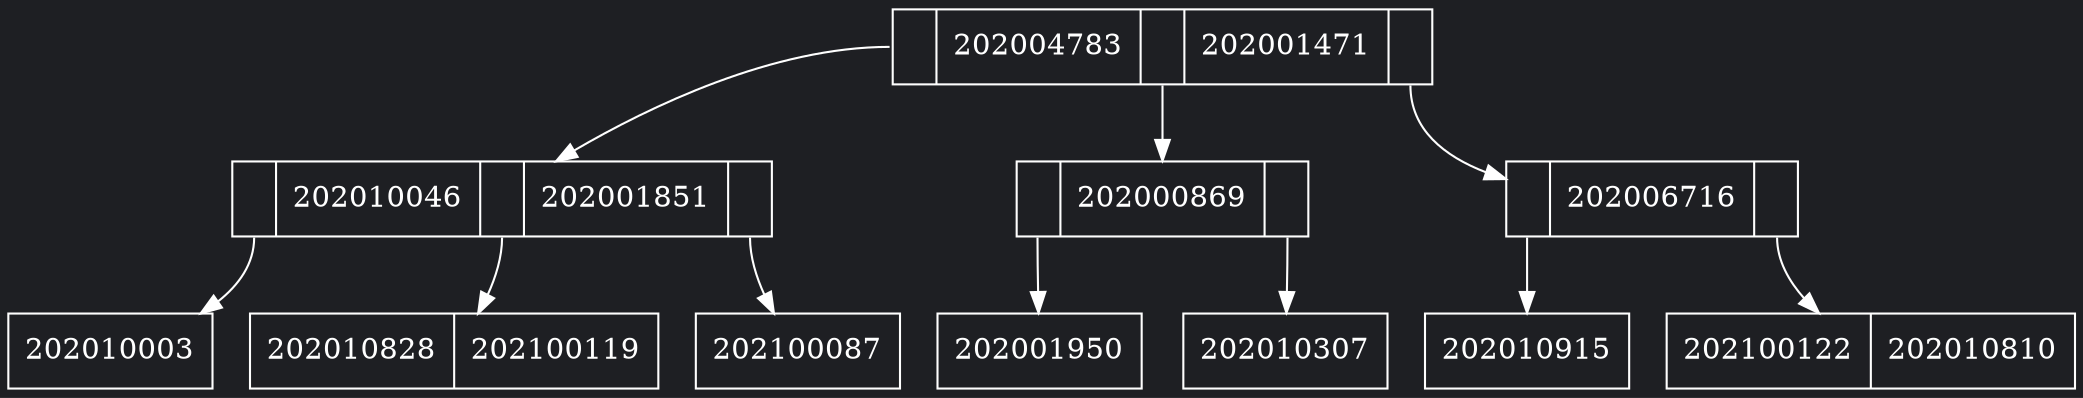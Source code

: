 digraph arbol { 
node[shape=record, color=white, fontcolor=white ];
edge[color=white];
bgcolor="#1e1f23";
R202004783[label="<C1>|202004783|<C2>|202001471|<C3>"];
R202010046[label="<C1>|202010046|<C2>|202001851|<C3>"];
R202010003[label="202010003"];
R202010828[label="202010828|202100119"];
R202100087[label="202100087"];
R202000869[label="<C1>|202000869|<C2>"];
R202001950[label="202001950"];
R202010307[label="202010307"];
R202006716[label="<C1>|202006716|<C2>"];
R202010915[label="202010915"];
R202100122[label="202100122|202010810"];
R202004783:C1 -> R202010046;
R202010046:C1 -> R202010003;
R202010046:C2 -> R202010828;
R202010046:C3 -> R202100087;
R202004783:C2 -> R202000869;
R202000869:C1 -> R202001950;
R202000869:C2 -> R202010307;
R202004783:C3 -> R202006716;
R202006716:C1 -> R202010915;
R202006716:C2 -> R202100122;
}